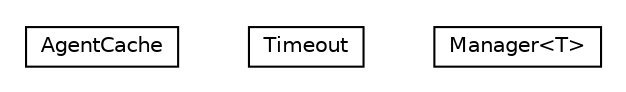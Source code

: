 #!/usr/local/bin/dot
#
# Class diagram 
# Generated by UMLGraph version R5_6-24-gf6e263 (http://www.umlgraph.org/)
#

digraph G {
	edge [fontname="Helvetica",fontsize=10,labelfontname="Helvetica",labelfontsize=10];
	node [fontname="Helvetica",fontsize=10,shape=plaintext];
	nodesep=0.25;
	ranksep=0.5;
	// org.universAAL.lddi.lib.ieeex73std.manager.AgentCache
	c1646 [label=<<table title="org.universAAL.lddi.lib.ieeex73std.manager.AgentCache" border="0" cellborder="1" cellspacing="0" cellpadding="2" port="p" href="./AgentCache.html">
		<tr><td><table border="0" cellspacing="0" cellpadding="1">
<tr><td align="center" balign="center"> AgentCache </td></tr>
		</table></td></tr>
		</table>>, URL="./AgentCache.html", fontname="Helvetica", fontcolor="black", fontsize=10.0];
	// org.universAAL.lddi.lib.ieeex73std.manager.Timeout
	c1647 [label=<<table title="org.universAAL.lddi.lib.ieeex73std.manager.Timeout" border="0" cellborder="1" cellspacing="0" cellpadding="2" port="p" href="./Timeout.html">
		<tr><td><table border="0" cellspacing="0" cellpadding="1">
<tr><td align="center" balign="center"> Timeout </td></tr>
		</table></td></tr>
		</table>>, URL="./Timeout.html", fontname="Helvetica", fontcolor="black", fontsize=10.0];
	// org.universAAL.lddi.lib.ieeex73std.manager.Manager<T>
	c1648 [label=<<table title="org.universAAL.lddi.lib.ieeex73std.manager.Manager" border="0" cellborder="1" cellspacing="0" cellpadding="2" port="p" href="./Manager.html">
		<tr><td><table border="0" cellspacing="0" cellpadding="1">
<tr><td align="center" balign="center"> Manager&lt;T&gt; </td></tr>
		</table></td></tr>
		</table>>, URL="./Manager.html", fontname="Helvetica", fontcolor="black", fontsize=10.0];
}

